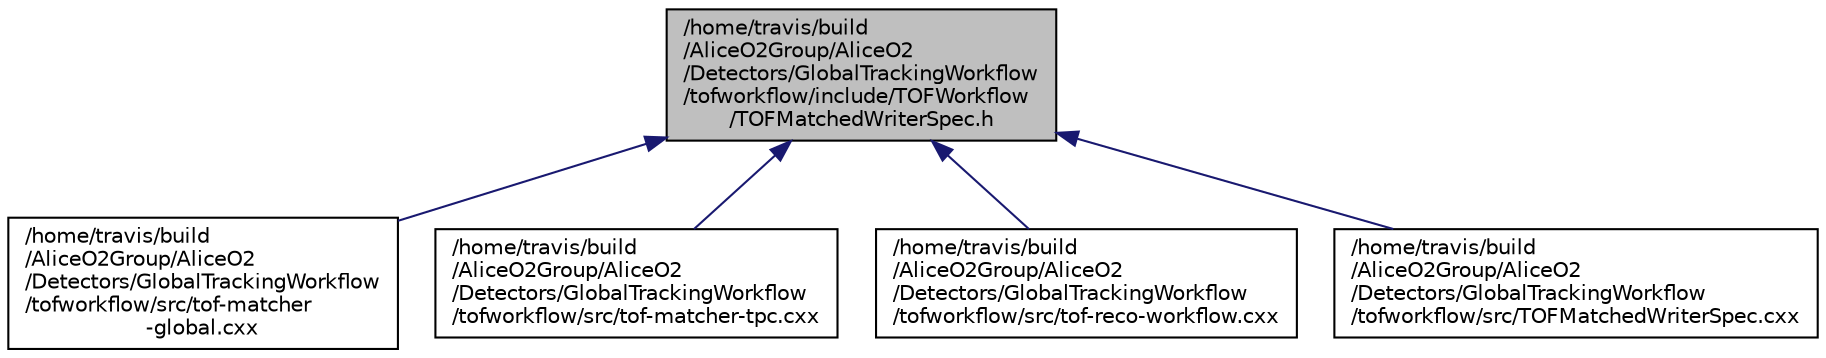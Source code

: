 digraph "/home/travis/build/AliceO2Group/AliceO2/Detectors/GlobalTrackingWorkflow/tofworkflow/include/TOFWorkflow/TOFMatchedWriterSpec.h"
{
 // INTERACTIVE_SVG=YES
  bgcolor="transparent";
  edge [fontname="Helvetica",fontsize="10",labelfontname="Helvetica",labelfontsize="10"];
  node [fontname="Helvetica",fontsize="10",shape=record];
  Node122 [label="/home/travis/build\l/AliceO2Group/AliceO2\l/Detectors/GlobalTrackingWorkflow\l/tofworkflow/include/TOFWorkflow\l/TOFMatchedWriterSpec.h",height=0.2,width=0.4,color="black", fillcolor="grey75", style="filled", fontcolor="black"];
  Node122 -> Node123 [dir="back",color="midnightblue",fontsize="10",style="solid",fontname="Helvetica"];
  Node123 [label="/home/travis/build\l/AliceO2Group/AliceO2\l/Detectors/GlobalTrackingWorkflow\l/tofworkflow/src/tof-matcher\l-global.cxx",height=0.2,width=0.4,color="black",URL="$de/d48/tof-matcher-global_8cxx.html"];
  Node122 -> Node124 [dir="back",color="midnightblue",fontsize="10",style="solid",fontname="Helvetica"];
  Node124 [label="/home/travis/build\l/AliceO2Group/AliceO2\l/Detectors/GlobalTrackingWorkflow\l/tofworkflow/src/tof-matcher-tpc.cxx",height=0.2,width=0.4,color="black",URL="$da/d65/tof-matcher-tpc_8cxx.html"];
  Node122 -> Node125 [dir="back",color="midnightblue",fontsize="10",style="solid",fontname="Helvetica"];
  Node125 [label="/home/travis/build\l/AliceO2Group/AliceO2\l/Detectors/GlobalTrackingWorkflow\l/tofworkflow/src/tof-reco-workflow.cxx",height=0.2,width=0.4,color="black",URL="$da/dfd/tof-reco-workflow_8cxx.html",tooltip="Basic DPL workflow for TOF reconstruction starting from digits. "];
  Node122 -> Node126 [dir="back",color="midnightblue",fontsize="10",style="solid",fontname="Helvetica"];
  Node126 [label="/home/travis/build\l/AliceO2Group/AliceO2\l/Detectors/GlobalTrackingWorkflow\l/tofworkflow/src/TOFMatchedWriterSpec.cxx",height=0.2,width=0.4,color="black",URL="$d1/dd9/TOFMatchedWriterSpec_8cxx.html"];
}
